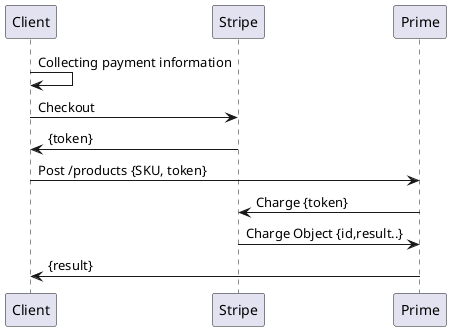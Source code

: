 @startuml

Client -> Client : Collecting payment information
Client -> Stripe : Checkout
Stripe -> Client: {token}
Client -> Prime: Post /products {SKU, token}
Prime -> Stripe: Charge {token}
Stripe -> Prime: Charge Object {id,result..}
Prime -> Client: {result}

@enduml
